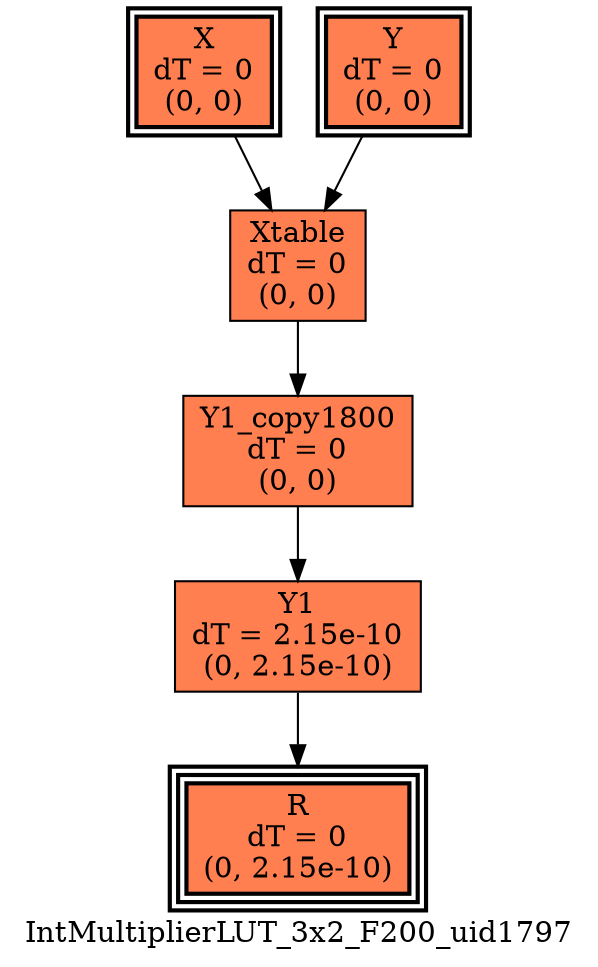 digraph IntMultiplierLUT_3x2_F200_uid1797
{
	//graph drawing options
	label=IntMultiplierLUT_3x2_F200_uid1797;
	labelloc=bottom;
	labeljust=right;
	ratio=auto;
	nodesep=0.25;
	ranksep=0.5;

	//input/output signals of operator IntMultiplierLUT_3x2_F200_uid1797
	X__IntMultiplierLUT_3x2_F200_uid1797 [ label="X\ndT = 0\n(0, 0)", shape=box, color=black, style="bold, filled", fillcolor=coral, peripheries=2 ];
	Y__IntMultiplierLUT_3x2_F200_uid1797 [ label="Y\ndT = 0\n(0, 0)", shape=box, color=black, style="bold, filled", fillcolor=coral, peripheries=2 ];
	R__IntMultiplierLUT_3x2_F200_uid1797 [ label="R\ndT = 0\n(0, 2.15e-10)", shape=box, color=black, style="bold, filled", fillcolor=coral, peripheries=3 ];
	{rank=same X__IntMultiplierLUT_3x2_F200_uid1797, Y__IntMultiplierLUT_3x2_F200_uid1797};
	{rank=same R__IntMultiplierLUT_3x2_F200_uid1797};
	//internal signals of operator IntMultiplierLUT_3x2_F200_uid1797
	Xtable__IntMultiplierLUT_3x2_F200_uid1797 [ label="Xtable\ndT = 0\n(0, 0)", shape=box, color=black, style=filled, fillcolor=coral, peripheries=1 ];
	Y1__IntMultiplierLUT_3x2_F200_uid1797 [ label="Y1\ndT = 2.15e-10\n(0, 2.15e-10)", shape=box, color=black, style=filled, fillcolor=coral, peripheries=1 ];
	Y1_copy1800__IntMultiplierLUT_3x2_F200_uid1797 [ label="Y1_copy1800\ndT = 0\n(0, 0)", shape=box, color=black, style=filled, fillcolor=coral, peripheries=1 ];

	//subcomponents of operator IntMultiplierLUT_3x2_F200_uid1797

	//input and internal signal connections of operator IntMultiplierLUT_3x2_F200_uid1797
	X__IntMultiplierLUT_3x2_F200_uid1797 -> Xtable__IntMultiplierLUT_3x2_F200_uid1797 [ arrowhead=normal, arrowsize=1.0, arrowtail=normal, color=black, dir=forward  ];
	Y__IntMultiplierLUT_3x2_F200_uid1797 -> Xtable__IntMultiplierLUT_3x2_F200_uid1797 [ arrowhead=normal, arrowsize=1.0, arrowtail=normal, color=black, dir=forward  ];
	Xtable__IntMultiplierLUT_3x2_F200_uid1797 -> Y1_copy1800__IntMultiplierLUT_3x2_F200_uid1797 [ arrowhead=normal, arrowsize=1.0, arrowtail=normal, color=black, dir=forward  ];
	Y1__IntMultiplierLUT_3x2_F200_uid1797 -> R__IntMultiplierLUT_3x2_F200_uid1797 [ arrowhead=normal, arrowsize=1.0, arrowtail=normal, color=black, dir=forward  ];
	Y1_copy1800__IntMultiplierLUT_3x2_F200_uid1797 -> Y1__IntMultiplierLUT_3x2_F200_uid1797 [ arrowhead=normal, arrowsize=1.0, arrowtail=normal, color=black, dir=forward  ];
}

